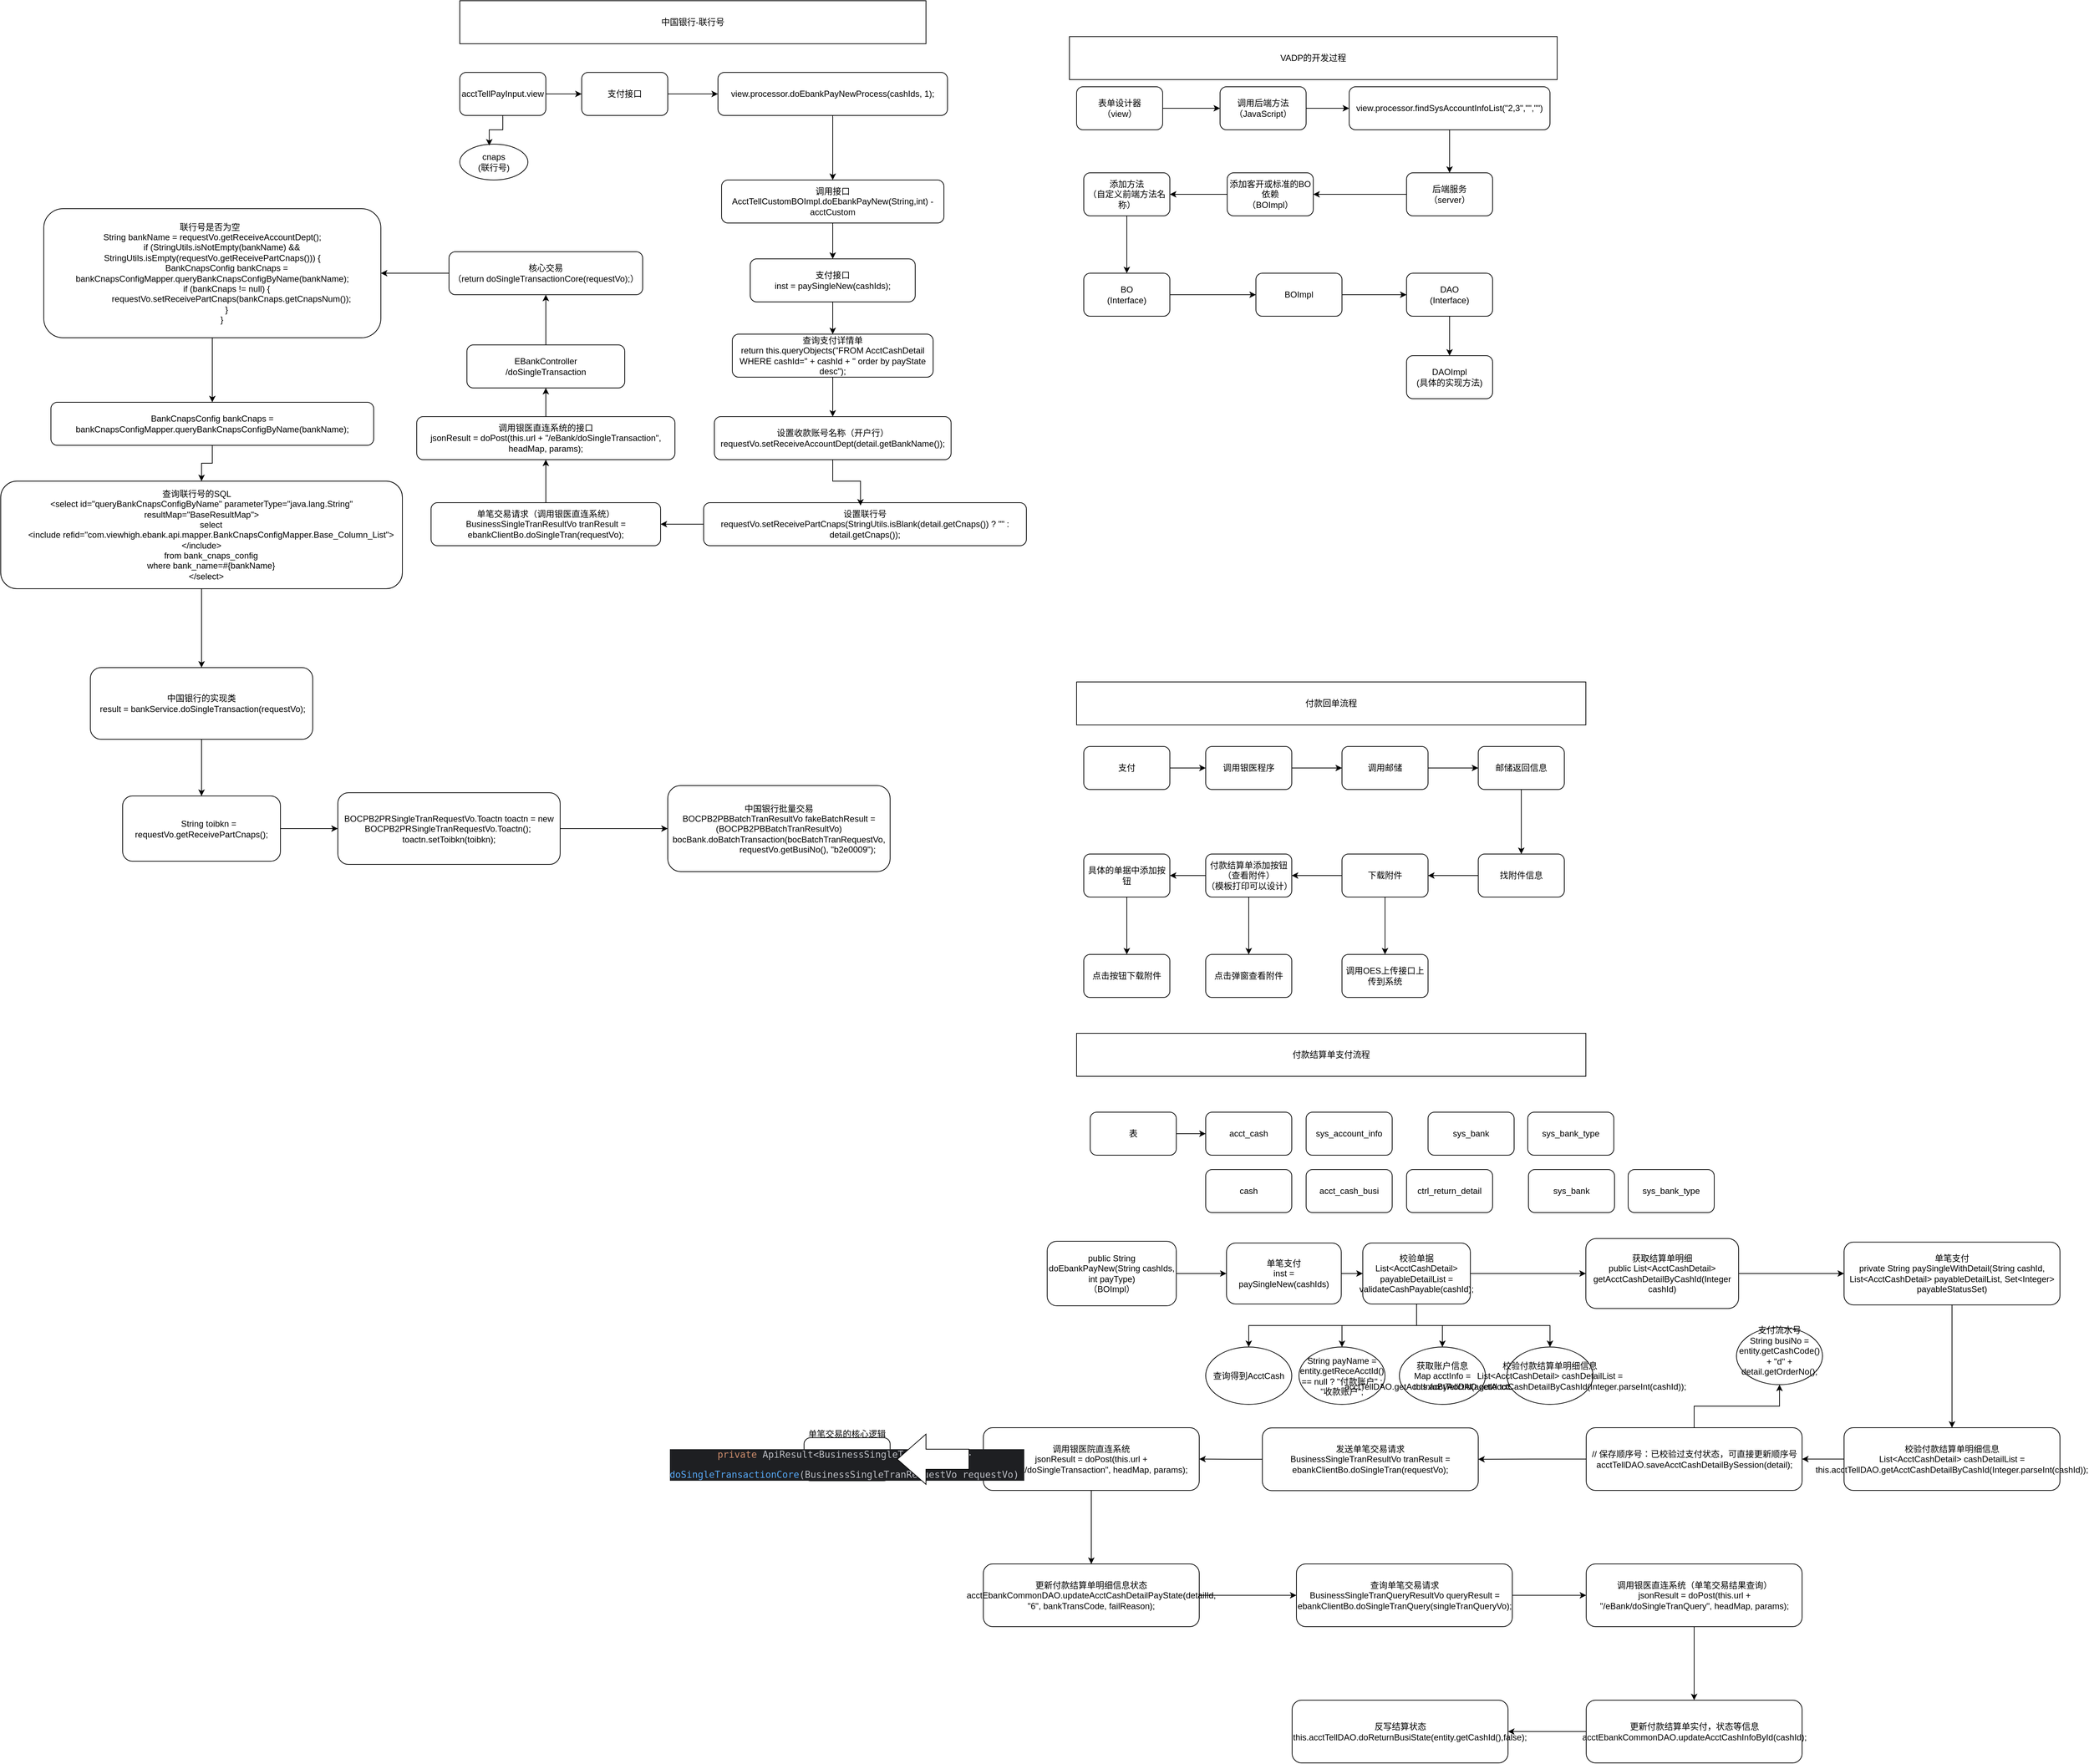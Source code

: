 <mxfile version="27.1.6">
  <diagram name="第 1 页" id="vPlIOLLUKM6bT6ggozFT">
    <mxGraphModel dx="3608" dy="1028" grid="1" gridSize="10" guides="1" tooltips="1" connect="1" arrows="1" fold="1" page="1" pageScale="1" pageWidth="827" pageHeight="1169" math="0" shadow="0">
      <root>
        <mxCell id="0" />
        <mxCell id="1" parent="0" />
        <mxCell id="W-skbeQEMJc8F4TyrRdm-3" style="edgeStyle=orthogonalEdgeStyle;rounded=0;orthogonalLoop=1;jettySize=auto;html=1;exitX=1;exitY=0.5;exitDx=0;exitDy=0;entryX=0;entryY=0.5;entryDx=0;entryDy=0;" parent="1" source="W-skbeQEMJc8F4TyrRdm-1" target="W-skbeQEMJc8F4TyrRdm-2" edge="1">
          <mxGeometry relative="1" as="geometry" />
        </mxCell>
        <mxCell id="W-skbeQEMJc8F4TyrRdm-1" value="&lt;div&gt;表单设计器&lt;/div&gt;&lt;div&gt;（&lt;span style=&quot;background-color: transparent; color: light-dark(rgb(0, 0, 0), rgb(255, 255, 255));&quot;&gt;view&lt;/span&gt;&lt;span style=&quot;background-color: transparent; color: light-dark(rgb(0, 0, 0), rgb(255, 255, 255));&quot;&gt;）&lt;/span&gt;&lt;/div&gt;" style="rounded=1;whiteSpace=wrap;html=1;" parent="1" vertex="1">
          <mxGeometry x="60" y="180" width="120" height="60" as="geometry" />
        </mxCell>
        <mxCell id="W-skbeQEMJc8F4TyrRdm-5" style="edgeStyle=orthogonalEdgeStyle;rounded=0;orthogonalLoop=1;jettySize=auto;html=1;exitX=1;exitY=0.5;exitDx=0;exitDy=0;entryX=0;entryY=0.5;entryDx=0;entryDy=0;" parent="1" source="W-skbeQEMJc8F4TyrRdm-2" target="W-skbeQEMJc8F4TyrRdm-4" edge="1">
          <mxGeometry relative="1" as="geometry" />
        </mxCell>
        <mxCell id="W-skbeQEMJc8F4TyrRdm-2" value="&lt;div&gt;调用后端方法&lt;/div&gt;&lt;div&gt;（&lt;span style=&quot;background-color: transparent; color: light-dark(rgb(0, 0, 0), rgb(255, 255, 255));&quot;&gt;JavaScript&lt;/span&gt;&lt;span style=&quot;background-color: transparent; color: light-dark(rgb(0, 0, 0), rgb(255, 255, 255));&quot;&gt;）&lt;/span&gt;&lt;/div&gt;" style="rounded=1;whiteSpace=wrap;html=1;" parent="1" vertex="1">
          <mxGeometry x="260" y="180" width="120" height="60" as="geometry" />
        </mxCell>
        <mxCell id="W-skbeQEMJc8F4TyrRdm-7" style="edgeStyle=orthogonalEdgeStyle;rounded=0;orthogonalLoop=1;jettySize=auto;html=1;exitX=0.5;exitY=1;exitDx=0;exitDy=0;entryX=0.5;entryY=0;entryDx=0;entryDy=0;" parent="1" source="W-skbeQEMJc8F4TyrRdm-4" target="W-skbeQEMJc8F4TyrRdm-6" edge="1">
          <mxGeometry relative="1" as="geometry" />
        </mxCell>
        <mxCell id="W-skbeQEMJc8F4TyrRdm-4" value="view.processor.findSysAccountInfoList(&quot;2,3&quot;,&quot;&quot;,&quot;&quot;)" style="rounded=1;whiteSpace=wrap;html=1;" parent="1" vertex="1">
          <mxGeometry x="440" y="180" width="280" height="60" as="geometry" />
        </mxCell>
        <mxCell id="W-skbeQEMJc8F4TyrRdm-11" style="edgeStyle=orthogonalEdgeStyle;rounded=0;orthogonalLoop=1;jettySize=auto;html=1;exitX=0;exitY=0.5;exitDx=0;exitDy=0;entryX=1;entryY=0.5;entryDx=0;entryDy=0;" parent="1" source="W-skbeQEMJc8F4TyrRdm-6" target="W-skbeQEMJc8F4TyrRdm-10" edge="1">
          <mxGeometry relative="1" as="geometry" />
        </mxCell>
        <mxCell id="W-skbeQEMJc8F4TyrRdm-6" value="后端服务&lt;br&gt;（server）" style="rounded=1;whiteSpace=wrap;html=1;" parent="1" vertex="1">
          <mxGeometry x="520" y="300" width="120" height="60" as="geometry" />
        </mxCell>
        <mxCell id="W-skbeQEMJc8F4TyrRdm-17" style="edgeStyle=orthogonalEdgeStyle;rounded=0;orthogonalLoop=1;jettySize=auto;html=1;exitX=0.5;exitY=1;exitDx=0;exitDy=0;entryX=0.5;entryY=0;entryDx=0;entryDy=0;" parent="1" source="W-skbeQEMJc8F4TyrRdm-8" target="W-skbeQEMJc8F4TyrRdm-13" edge="1">
          <mxGeometry relative="1" as="geometry" />
        </mxCell>
        <mxCell id="W-skbeQEMJc8F4TyrRdm-8" value="添加方法&lt;div&gt;（自定义前端方法名称）&lt;/div&gt;" style="rounded=1;whiteSpace=wrap;html=1;" parent="1" vertex="1">
          <mxGeometry x="70" y="300" width="120" height="60" as="geometry" />
        </mxCell>
        <mxCell id="W-skbeQEMJc8F4TyrRdm-12" style="edgeStyle=orthogonalEdgeStyle;rounded=0;orthogonalLoop=1;jettySize=auto;html=1;exitX=0;exitY=0.5;exitDx=0;exitDy=0;entryX=1;entryY=0.5;entryDx=0;entryDy=0;" parent="1" source="W-skbeQEMJc8F4TyrRdm-10" target="W-skbeQEMJc8F4TyrRdm-8" edge="1">
          <mxGeometry relative="1" as="geometry" />
        </mxCell>
        <mxCell id="W-skbeQEMJc8F4TyrRdm-10" value="添加客开或标准的BO依赖&lt;br&gt;（BOImpl）" style="rounded=1;whiteSpace=wrap;html=1;" parent="1" vertex="1">
          <mxGeometry x="270" y="300" width="120" height="60" as="geometry" />
        </mxCell>
        <mxCell id="W-skbeQEMJc8F4TyrRdm-18" style="edgeStyle=orthogonalEdgeStyle;rounded=0;orthogonalLoop=1;jettySize=auto;html=1;exitX=1;exitY=0.5;exitDx=0;exitDy=0;entryX=0;entryY=0.5;entryDx=0;entryDy=0;" parent="1" source="W-skbeQEMJc8F4TyrRdm-13" target="W-skbeQEMJc8F4TyrRdm-14" edge="1">
          <mxGeometry relative="1" as="geometry" />
        </mxCell>
        <mxCell id="W-skbeQEMJc8F4TyrRdm-13" value="BO&lt;div&gt;(Interface)&lt;/div&gt;" style="rounded=1;whiteSpace=wrap;html=1;" parent="1" vertex="1">
          <mxGeometry x="70" y="440" width="120" height="60" as="geometry" />
        </mxCell>
        <mxCell id="W-skbeQEMJc8F4TyrRdm-19" style="edgeStyle=orthogonalEdgeStyle;rounded=0;orthogonalLoop=1;jettySize=auto;html=1;exitX=1;exitY=0.5;exitDx=0;exitDy=0;entryX=0;entryY=0.5;entryDx=0;entryDy=0;" parent="1" source="W-skbeQEMJc8F4TyrRdm-14" target="W-skbeQEMJc8F4TyrRdm-15" edge="1">
          <mxGeometry relative="1" as="geometry" />
        </mxCell>
        <mxCell id="W-skbeQEMJc8F4TyrRdm-14" value="BOImpl" style="rounded=1;whiteSpace=wrap;html=1;" parent="1" vertex="1">
          <mxGeometry x="310" y="440" width="120" height="60" as="geometry" />
        </mxCell>
        <mxCell id="W-skbeQEMJc8F4TyrRdm-20" style="edgeStyle=orthogonalEdgeStyle;rounded=0;orthogonalLoop=1;jettySize=auto;html=1;exitX=0.5;exitY=1;exitDx=0;exitDy=0;entryX=0.5;entryY=0;entryDx=0;entryDy=0;" parent="1" source="W-skbeQEMJc8F4TyrRdm-15" target="W-skbeQEMJc8F4TyrRdm-16" edge="1">
          <mxGeometry relative="1" as="geometry" />
        </mxCell>
        <mxCell id="W-skbeQEMJc8F4TyrRdm-15" value="DAO&lt;br&gt;&lt;div&gt;(Interface)&lt;/div&gt;" style="rounded=1;whiteSpace=wrap;html=1;" parent="1" vertex="1">
          <mxGeometry x="520" y="440" width="120" height="60" as="geometry" />
        </mxCell>
        <mxCell id="W-skbeQEMJc8F4TyrRdm-16" value="DAOImpl&lt;div&gt;(具体的实现方法)&lt;/div&gt;" style="rounded=1;whiteSpace=wrap;html=1;" parent="1" vertex="1">
          <mxGeometry x="520" y="555" width="120" height="60" as="geometry" />
        </mxCell>
        <mxCell id="W-skbeQEMJc8F4TyrRdm-21" value="VADP的开发过程" style="rounded=0;whiteSpace=wrap;html=1;" parent="1" vertex="1">
          <mxGeometry x="50" y="110" width="680" height="60" as="geometry" />
        </mxCell>
        <mxCell id="W-skbeQEMJc8F4TyrRdm-22" value="付款回单流程" style="rounded=0;whiteSpace=wrap;html=1;" parent="1" vertex="1">
          <mxGeometry x="60" y="1010" width="710" height="60" as="geometry" />
        </mxCell>
        <mxCell id="W-skbeQEMJc8F4TyrRdm-34" style="edgeStyle=orthogonalEdgeStyle;rounded=0;orthogonalLoop=1;jettySize=auto;html=1;exitX=1;exitY=0.5;exitDx=0;exitDy=0;entryX=0;entryY=0.5;entryDx=0;entryDy=0;" parent="1" source="W-skbeQEMJc8F4TyrRdm-23" target="W-skbeQEMJc8F4TyrRdm-24" edge="1">
          <mxGeometry relative="1" as="geometry" />
        </mxCell>
        <mxCell id="W-skbeQEMJc8F4TyrRdm-23" value="支付" style="rounded=1;whiteSpace=wrap;html=1;" parent="1" vertex="1">
          <mxGeometry x="70" y="1100" width="120" height="60" as="geometry" />
        </mxCell>
        <mxCell id="W-skbeQEMJc8F4TyrRdm-35" style="edgeStyle=orthogonalEdgeStyle;rounded=0;orthogonalLoop=1;jettySize=auto;html=1;exitX=1;exitY=0.5;exitDx=0;exitDy=0;entryX=0;entryY=0.5;entryDx=0;entryDy=0;" parent="1" source="W-skbeQEMJc8F4TyrRdm-24" target="W-skbeQEMJc8F4TyrRdm-26" edge="1">
          <mxGeometry relative="1" as="geometry" />
        </mxCell>
        <mxCell id="W-skbeQEMJc8F4TyrRdm-24" value="调用银医程序" style="rounded=1;whiteSpace=wrap;html=1;" parent="1" vertex="1">
          <mxGeometry x="240" y="1100" width="120" height="60" as="geometry" />
        </mxCell>
        <mxCell id="W-skbeQEMJc8F4TyrRdm-33" style="edgeStyle=orthogonalEdgeStyle;rounded=0;orthogonalLoop=1;jettySize=auto;html=1;exitX=0.5;exitY=1;exitDx=0;exitDy=0;" parent="1" source="W-skbeQEMJc8F4TyrRdm-25" target="W-skbeQEMJc8F4TyrRdm-31" edge="1">
          <mxGeometry relative="1" as="geometry" />
        </mxCell>
        <mxCell id="W-skbeQEMJc8F4TyrRdm-25" value="邮储返回信息" style="rounded=1;whiteSpace=wrap;html=1;" parent="1" vertex="1">
          <mxGeometry x="620" y="1100" width="120" height="60" as="geometry" />
        </mxCell>
        <mxCell id="W-skbeQEMJc8F4TyrRdm-36" style="edgeStyle=orthogonalEdgeStyle;rounded=0;orthogonalLoop=1;jettySize=auto;html=1;exitX=1;exitY=0.5;exitDx=0;exitDy=0;" parent="1" source="W-skbeQEMJc8F4TyrRdm-26" target="W-skbeQEMJc8F4TyrRdm-25" edge="1">
          <mxGeometry relative="1" as="geometry" />
        </mxCell>
        <mxCell id="W-skbeQEMJc8F4TyrRdm-26" value="调用邮储" style="rounded=1;whiteSpace=wrap;html=1;" parent="1" vertex="1">
          <mxGeometry x="430" y="1100" width="120" height="60" as="geometry" />
        </mxCell>
        <mxCell id="W-skbeQEMJc8F4TyrRdm-42" style="edgeStyle=orthogonalEdgeStyle;rounded=0;orthogonalLoop=1;jettySize=auto;html=1;exitX=0.5;exitY=1;exitDx=0;exitDy=0;" parent="1" source="W-skbeQEMJc8F4TyrRdm-29" target="W-skbeQEMJc8F4TyrRdm-40" edge="1">
          <mxGeometry relative="1" as="geometry" />
        </mxCell>
        <mxCell id="W-skbeQEMJc8F4TyrRdm-29" value="具体的单据中添加按钮" style="rounded=1;whiteSpace=wrap;html=1;" parent="1" vertex="1">
          <mxGeometry x="70" y="1250" width="120" height="60" as="geometry" />
        </mxCell>
        <mxCell id="W-skbeQEMJc8F4TyrRdm-39" style="edgeStyle=orthogonalEdgeStyle;rounded=0;orthogonalLoop=1;jettySize=auto;html=1;exitX=0;exitY=0.5;exitDx=0;exitDy=0;" parent="1" source="W-skbeQEMJc8F4TyrRdm-30" target="W-skbeQEMJc8F4TyrRdm-29" edge="1">
          <mxGeometry relative="1" as="geometry" />
        </mxCell>
        <mxCell id="W-skbeQEMJc8F4TyrRdm-45" style="edgeStyle=orthogonalEdgeStyle;rounded=0;orthogonalLoop=1;jettySize=auto;html=1;exitX=0.5;exitY=1;exitDx=0;exitDy=0;" parent="1" source="W-skbeQEMJc8F4TyrRdm-30" target="W-skbeQEMJc8F4TyrRdm-44" edge="1">
          <mxGeometry relative="1" as="geometry" />
        </mxCell>
        <mxCell id="W-skbeQEMJc8F4TyrRdm-30" value="付款结算单添加按钮（查看附件）&lt;div&gt;（模板打印可以设计）&lt;/div&gt;" style="rounded=1;whiteSpace=wrap;html=1;" parent="1" vertex="1">
          <mxGeometry x="240" y="1250" width="120" height="60" as="geometry" />
        </mxCell>
        <mxCell id="W-skbeQEMJc8F4TyrRdm-37" style="edgeStyle=orthogonalEdgeStyle;rounded=0;orthogonalLoop=1;jettySize=auto;html=1;exitX=0;exitY=0.5;exitDx=0;exitDy=0;entryX=1;entryY=0.5;entryDx=0;entryDy=0;" parent="1" source="W-skbeQEMJc8F4TyrRdm-31" target="W-skbeQEMJc8F4TyrRdm-32" edge="1">
          <mxGeometry relative="1" as="geometry" />
        </mxCell>
        <mxCell id="W-skbeQEMJc8F4TyrRdm-31" value="找附件信息" style="rounded=1;whiteSpace=wrap;html=1;" parent="1" vertex="1">
          <mxGeometry x="620" y="1250" width="120" height="60" as="geometry" />
        </mxCell>
        <mxCell id="W-skbeQEMJc8F4TyrRdm-38" style="edgeStyle=orthogonalEdgeStyle;rounded=0;orthogonalLoop=1;jettySize=auto;html=1;exitX=0;exitY=0.5;exitDx=0;exitDy=0;" parent="1" source="W-skbeQEMJc8F4TyrRdm-32" target="W-skbeQEMJc8F4TyrRdm-30" edge="1">
          <mxGeometry relative="1" as="geometry" />
        </mxCell>
        <mxCell id="W-skbeQEMJc8F4TyrRdm-47" style="edgeStyle=orthogonalEdgeStyle;rounded=0;orthogonalLoop=1;jettySize=auto;html=1;exitX=0.5;exitY=1;exitDx=0;exitDy=0;" parent="1" source="W-skbeQEMJc8F4TyrRdm-32" target="W-skbeQEMJc8F4TyrRdm-46" edge="1">
          <mxGeometry relative="1" as="geometry" />
        </mxCell>
        <mxCell id="W-skbeQEMJc8F4TyrRdm-32" value="下载附件" style="rounded=1;whiteSpace=wrap;html=1;" parent="1" vertex="1">
          <mxGeometry x="430" y="1250" width="120" height="60" as="geometry" />
        </mxCell>
        <mxCell id="W-skbeQEMJc8F4TyrRdm-40" value="点击按钮下载附件" style="rounded=1;whiteSpace=wrap;html=1;" parent="1" vertex="1">
          <mxGeometry x="70" y="1390" width="120" height="60" as="geometry" />
        </mxCell>
        <mxCell id="W-skbeQEMJc8F4TyrRdm-44" value="点击弹窗查看附件" style="rounded=1;whiteSpace=wrap;html=1;" parent="1" vertex="1">
          <mxGeometry x="240" y="1390" width="120" height="60" as="geometry" />
        </mxCell>
        <mxCell id="W-skbeQEMJc8F4TyrRdm-46" value="调用OES上传接口上传到系统" style="rounded=1;whiteSpace=wrap;html=1;" parent="1" vertex="1">
          <mxGeometry x="430" y="1390" width="120" height="60" as="geometry" />
        </mxCell>
        <mxCell id="bUvj8TGviZVEhVeKmZVO-1" value="付款结算单支付流程" style="rounded=0;whiteSpace=wrap;html=1;" parent="1" vertex="1">
          <mxGeometry x="60" y="1500" width="710" height="60" as="geometry" />
        </mxCell>
        <mxCell id="bUvj8TGviZVEhVeKmZVO-6" style="edgeStyle=orthogonalEdgeStyle;rounded=0;orthogonalLoop=1;jettySize=auto;html=1;exitX=1;exitY=0.5;exitDx=0;exitDy=0;" parent="1" source="bUvj8TGviZVEhVeKmZVO-2" target="bUvj8TGviZVEhVeKmZVO-3" edge="1">
          <mxGeometry relative="1" as="geometry" />
        </mxCell>
        <mxCell id="bUvj8TGviZVEhVeKmZVO-2" value="public String doEbankPayNew(String cashIds, int payType)&lt;div&gt;（BOImpl）&lt;/div&gt;" style="rounded=1;whiteSpace=wrap;html=1;" parent="1" vertex="1">
          <mxGeometry x="19" y="1790" width="180" height="90" as="geometry" />
        </mxCell>
        <mxCell id="bUvj8TGviZVEhVeKmZVO-7" value="" style="edgeStyle=orthogonalEdgeStyle;rounded=0;orthogonalLoop=1;jettySize=auto;html=1;" parent="1" source="bUvj8TGviZVEhVeKmZVO-3" target="bUvj8TGviZVEhVeKmZVO-4" edge="1">
          <mxGeometry relative="1" as="geometry" />
        </mxCell>
        <mxCell id="bUvj8TGviZVEhVeKmZVO-3" value="&lt;div&gt;单笔支付&lt;/div&gt;inst = paySingleNew(cashIds)" style="rounded=1;whiteSpace=wrap;html=1;" parent="1" vertex="1">
          <mxGeometry x="269" y="1792.5" width="160" height="85" as="geometry" />
        </mxCell>
        <mxCell id="bUvj8TGviZVEhVeKmZVO-12" style="edgeStyle=orthogonalEdgeStyle;rounded=0;orthogonalLoop=1;jettySize=auto;html=1;exitX=0.5;exitY=1;exitDx=0;exitDy=0;entryX=0.5;entryY=0;entryDx=0;entryDy=0;" parent="1" source="bUvj8TGviZVEhVeKmZVO-4" target="bUvj8TGviZVEhVeKmZVO-11" edge="1">
          <mxGeometry relative="1" as="geometry" />
        </mxCell>
        <mxCell id="bUvj8TGviZVEhVeKmZVO-17" style="edgeStyle=orthogonalEdgeStyle;rounded=0;orthogonalLoop=1;jettySize=auto;html=1;exitX=0.5;exitY=1;exitDx=0;exitDy=0;entryX=0.5;entryY=0;entryDx=0;entryDy=0;" parent="1" source="bUvj8TGviZVEhVeKmZVO-4" target="bUvj8TGviZVEhVeKmZVO-16" edge="1">
          <mxGeometry relative="1" as="geometry" />
        </mxCell>
        <mxCell id="bUvj8TGviZVEhVeKmZVO-26" style="edgeStyle=orthogonalEdgeStyle;rounded=0;orthogonalLoop=1;jettySize=auto;html=1;exitX=0.5;exitY=1;exitDx=0;exitDy=0;entryX=0.5;entryY=0;entryDx=0;entryDy=0;" parent="1" source="bUvj8TGviZVEhVeKmZVO-4" target="bUvj8TGviZVEhVeKmZVO-25" edge="1">
          <mxGeometry relative="1" as="geometry" />
        </mxCell>
        <mxCell id="bUvj8TGviZVEhVeKmZVO-28" style="edgeStyle=orthogonalEdgeStyle;rounded=0;orthogonalLoop=1;jettySize=auto;html=1;exitX=0.5;exitY=1;exitDx=0;exitDy=0;" parent="1" source="bUvj8TGviZVEhVeKmZVO-4" target="bUvj8TGviZVEhVeKmZVO-27" edge="1">
          <mxGeometry relative="1" as="geometry" />
        </mxCell>
        <mxCell id="bUvj8TGviZVEhVeKmZVO-30" style="edgeStyle=orthogonalEdgeStyle;rounded=0;orthogonalLoop=1;jettySize=auto;html=1;exitX=1;exitY=0.5;exitDx=0;exitDy=0;" parent="1" source="bUvj8TGviZVEhVeKmZVO-4" target="bUvj8TGviZVEhVeKmZVO-29" edge="1">
          <mxGeometry relative="1" as="geometry" />
        </mxCell>
        <mxCell id="bUvj8TGviZVEhVeKmZVO-4" value="&lt;div&gt;校验单据&lt;/div&gt;List&amp;lt;AcctCashDetail&amp;gt; payableDetailList = validateCashPayable(cashId);" style="rounded=1;whiteSpace=wrap;html=1;" parent="1" vertex="1">
          <mxGeometry x="459" y="1792.5" width="150" height="85" as="geometry" />
        </mxCell>
        <mxCell id="bUvj8TGviZVEhVeKmZVO-24" style="edgeStyle=orthogonalEdgeStyle;rounded=0;orthogonalLoop=1;jettySize=auto;html=1;exitX=0.5;exitY=1;exitDx=0;exitDy=0;entryX=0.5;entryY=0;entryDx=0;entryDy=0;" parent="1" source="bUvj8TGviZVEhVeKmZVO-5" target="bUvj8TGviZVEhVeKmZVO-22" edge="1">
          <mxGeometry relative="1" as="geometry" />
        </mxCell>
        <mxCell id="bUvj8TGviZVEhVeKmZVO-5" value="单笔支付&lt;div&gt;private String paySingleWithDetail(String cashId, List&amp;lt;AcctCashDetail&amp;gt; payableDetailList, Set&amp;lt;Integer&amp;gt; payableStatusSet)&lt;/div&gt;" style="rounded=1;whiteSpace=wrap;html=1;" parent="1" vertex="1">
          <mxGeometry x="1130" y="1791.25" width="301" height="87.5" as="geometry" />
        </mxCell>
        <mxCell id="bUvj8TGviZVEhVeKmZVO-11" value="查询得到AcctCash" style="ellipse;whiteSpace=wrap;html=1;" parent="1" vertex="1">
          <mxGeometry x="240" y="1937.5" width="120" height="80" as="geometry" />
        </mxCell>
        <mxCell id="bUvj8TGviZVEhVeKmZVO-15" style="edgeStyle=orthogonalEdgeStyle;rounded=0;orthogonalLoop=1;jettySize=auto;html=1;exitX=1;exitY=0.5;exitDx=0;exitDy=0;entryX=0;entryY=0.5;entryDx=0;entryDy=0;" parent="1" source="bUvj8TGviZVEhVeKmZVO-13" target="bUvj8TGviZVEhVeKmZVO-14" edge="1">
          <mxGeometry relative="1" as="geometry" />
        </mxCell>
        <mxCell id="bUvj8TGviZVEhVeKmZVO-13" value="表" style="rounded=1;whiteSpace=wrap;html=1;" parent="1" vertex="1">
          <mxGeometry x="79" y="1610" width="120" height="60" as="geometry" />
        </mxCell>
        <mxCell id="bUvj8TGviZVEhVeKmZVO-14" value="acct_cash" style="rounded=1;whiteSpace=wrap;html=1;" parent="1" vertex="1">
          <mxGeometry x="240" y="1610" width="120" height="60" as="geometry" />
        </mxCell>
        <mxCell id="bUvj8TGviZVEhVeKmZVO-16" value="String payName = entity.getReceAcctId() == null ? &quot;付款账户&quot; : &quot;收款账户&quot;;" style="ellipse;whiteSpace=wrap;html=1;" parent="1" vertex="1">
          <mxGeometry x="370" y="1937.5" width="120" height="80" as="geometry" />
        </mxCell>
        <mxCell id="bUvj8TGviZVEhVeKmZVO-18" value="sys_account_info" style="rounded=1;whiteSpace=wrap;html=1;" parent="1" vertex="1">
          <mxGeometry x="380" y="1610" width="120" height="60" as="geometry" />
        </mxCell>
        <mxCell id="bUvj8TGviZVEhVeKmZVO-19" value="sys_bank" style="rounded=1;whiteSpace=wrap;html=1;" parent="1" vertex="1">
          <mxGeometry x="550" y="1610" width="120" height="60" as="geometry" />
        </mxCell>
        <mxCell id="bUvj8TGviZVEhVeKmZVO-20" value="sys_bank_type" style="rounded=1;whiteSpace=wrap;html=1;" parent="1" vertex="1">
          <mxGeometry x="689" y="1610" width="120" height="60" as="geometry" />
        </mxCell>
        <mxCell id="bUvj8TGviZVEhVeKmZVO-21" value="cash" style="rounded=1;whiteSpace=wrap;html=1;" parent="1" vertex="1">
          <mxGeometry x="240" y="1690" width="120" height="60" as="geometry" />
        </mxCell>
        <mxCell id="bUvj8TGviZVEhVeKmZVO-55" style="edgeStyle=orthogonalEdgeStyle;rounded=0;orthogonalLoop=1;jettySize=auto;html=1;exitX=0;exitY=0.5;exitDx=0;exitDy=0;entryX=1;entryY=0.5;entryDx=0;entryDy=0;" parent="1" source="bUvj8TGviZVEhVeKmZVO-22" target="bUvj8TGviZVEhVeKmZVO-32" edge="1">
          <mxGeometry relative="1" as="geometry" />
        </mxCell>
        <mxCell id="bUvj8TGviZVEhVeKmZVO-22" value="校验付款结算单明细信息&lt;div&gt;List&amp;lt;AcctCashDetail&amp;gt; cashDetailList = this.acctTellDAO.getAcctCashDetailByCashId(Integer.parseInt(cashId));&lt;/div&gt;" style="rounded=1;whiteSpace=wrap;html=1;" parent="1" vertex="1">
          <mxGeometry x="1130" y="2050" width="301" height="87.5" as="geometry" />
        </mxCell>
        <mxCell id="bUvj8TGviZVEhVeKmZVO-25" value="&lt;div&gt;获取账户信息&lt;/div&gt;Map acctInfo = acctTellDAO.getAcctInfoByAcctId(acctId.toString());" style="ellipse;whiteSpace=wrap;html=1;" parent="1" vertex="1">
          <mxGeometry x="510" y="1937.5" width="120" height="80" as="geometry" />
        </mxCell>
        <mxCell id="bUvj8TGviZVEhVeKmZVO-27" value="校验付款结算单明细信息&lt;div&gt;List&amp;lt;AcctCashDetail&amp;gt; cashDetailList = this.acctTellDAO.getAcctCashDetailByCashId(Integer.parseInt(cashId));&lt;/div&gt;" style="ellipse;whiteSpace=wrap;html=1;" parent="1" vertex="1">
          <mxGeometry x="660" y="1937.5" width="120" height="80" as="geometry" />
        </mxCell>
        <mxCell id="bUvj8TGviZVEhVeKmZVO-31" style="edgeStyle=orthogonalEdgeStyle;rounded=0;orthogonalLoop=1;jettySize=auto;html=1;exitX=1;exitY=0.5;exitDx=0;exitDy=0;entryX=0;entryY=0.5;entryDx=0;entryDy=0;" parent="1" source="bUvj8TGviZVEhVeKmZVO-29" target="bUvj8TGviZVEhVeKmZVO-5" edge="1">
          <mxGeometry relative="1" as="geometry" />
        </mxCell>
        <mxCell id="bUvj8TGviZVEhVeKmZVO-29" value="获取结算单明细&lt;div&gt;public List&amp;lt;AcctCashDetail&amp;gt; getAcctCashDetailByCashId(Integer cashId)&lt;/div&gt;" style="rounded=1;whiteSpace=wrap;html=1;" parent="1" vertex="1">
          <mxGeometry x="770" y="1786.25" width="213" height="97.5" as="geometry" />
        </mxCell>
        <mxCell id="bUvj8TGviZVEhVeKmZVO-36" style="edgeStyle=orthogonalEdgeStyle;rounded=0;orthogonalLoop=1;jettySize=auto;html=1;exitX=0;exitY=0.5;exitDx=0;exitDy=0;entryX=1;entryY=0.5;entryDx=0;entryDy=0;" parent="1" source="bUvj8TGviZVEhVeKmZVO-32" target="bUvj8TGviZVEhVeKmZVO-33" edge="1">
          <mxGeometry relative="1" as="geometry" />
        </mxCell>
        <mxCell id="bUvj8TGviZVEhVeKmZVO-62" style="edgeStyle=orthogonalEdgeStyle;rounded=0;orthogonalLoop=1;jettySize=auto;html=1;exitX=0.5;exitY=0;exitDx=0;exitDy=0;entryX=0.5;entryY=1;entryDx=0;entryDy=0;" parent="1" source="bUvj8TGviZVEhVeKmZVO-32" target="bUvj8TGviZVEhVeKmZVO-60" edge="1">
          <mxGeometry relative="1" as="geometry" />
        </mxCell>
        <mxCell id="bUvj8TGviZVEhVeKmZVO-32" value="// 保存顺序号：已校验过支付状态，可直接更新顺序号&lt;div&gt;acctTellDAO.saveAcctCashDetailBySession(detail);&lt;/div&gt;" style="rounded=1;whiteSpace=wrap;html=1;" parent="1" vertex="1">
          <mxGeometry x="770.5" y="2050" width="301" height="87.5" as="geometry" />
        </mxCell>
        <mxCell id="bUvj8TGviZVEhVeKmZVO-38" style="edgeStyle=orthogonalEdgeStyle;rounded=0;orthogonalLoop=1;jettySize=auto;html=1;exitX=0;exitY=0.5;exitDx=0;exitDy=0;" parent="1" source="bUvj8TGviZVEhVeKmZVO-33" target="bUvj8TGviZVEhVeKmZVO-37" edge="1">
          <mxGeometry relative="1" as="geometry" />
        </mxCell>
        <mxCell id="bUvj8TGviZVEhVeKmZVO-33" value="发送单笔交易请求&lt;div&gt;BusinessSingleTranResultVo tranResult = ebankClientBo.doSingleTran(requestVo);&lt;/div&gt;" style="rounded=1;whiteSpace=wrap;html=1;" parent="1" vertex="1">
          <mxGeometry x="319" y="2050.25" width="301" height="87.5" as="geometry" />
        </mxCell>
        <mxCell id="bUvj8TGviZVEhVeKmZVO-40" style="edgeStyle=orthogonalEdgeStyle;rounded=0;orthogonalLoop=1;jettySize=auto;html=1;exitX=0.5;exitY=1;exitDx=0;exitDy=0;entryX=0.5;entryY=0;entryDx=0;entryDy=0;" parent="1" source="bUvj8TGviZVEhVeKmZVO-37" target="bUvj8TGviZVEhVeKmZVO-39" edge="1">
          <mxGeometry relative="1" as="geometry" />
        </mxCell>
        <mxCell id="bUvj8TGviZVEhVeKmZVO-37" value="调用银医院直连系统&lt;br&gt;&lt;div&gt;jsonResult = doPost(this.url + &quot;/eBank/doSingleTransaction&quot;, headMap, params);&lt;/div&gt;" style="rounded=1;whiteSpace=wrap;html=1;" parent="1" vertex="1">
          <mxGeometry x="-70" y="2050" width="301" height="87.5" as="geometry" />
        </mxCell>
        <mxCell id="bUvj8TGviZVEhVeKmZVO-43" style="edgeStyle=orthogonalEdgeStyle;rounded=0;orthogonalLoop=1;jettySize=auto;html=1;exitX=1;exitY=0.5;exitDx=0;exitDy=0;" parent="1" source="bUvj8TGviZVEhVeKmZVO-39" target="bUvj8TGviZVEhVeKmZVO-41" edge="1">
          <mxGeometry relative="1" as="geometry" />
        </mxCell>
        <mxCell id="bUvj8TGviZVEhVeKmZVO-39" value="更新付款结算单明细信息状态&lt;div&gt;acctEbankCommonDAO.updateAcctCashDetailPayState(detailId, &quot;6&quot;, bankTransCode, failReason);&lt;/div&gt;" style="rounded=1;whiteSpace=wrap;html=1;" parent="1" vertex="1">
          <mxGeometry x="-70" y="2240" width="301" height="87.5" as="geometry" />
        </mxCell>
        <mxCell id="bUvj8TGviZVEhVeKmZVO-44" style="edgeStyle=orthogonalEdgeStyle;rounded=0;orthogonalLoop=1;jettySize=auto;html=1;exitX=1;exitY=0.5;exitDx=0;exitDy=0;entryX=0;entryY=0.5;entryDx=0;entryDy=0;" parent="1" source="bUvj8TGviZVEhVeKmZVO-41" target="bUvj8TGviZVEhVeKmZVO-42" edge="1">
          <mxGeometry relative="1" as="geometry" />
        </mxCell>
        <mxCell id="bUvj8TGviZVEhVeKmZVO-41" value="查询单笔交易请求&lt;div&gt;BusinessSingleTranQueryResultVo queryResult = ebankClientBo.doSingleTranQuery(singleTranQueryVo);&lt;/div&gt;" style="rounded=1;whiteSpace=wrap;html=1;" parent="1" vertex="1">
          <mxGeometry x="366.5" y="2240" width="301" height="87.5" as="geometry" />
        </mxCell>
        <mxCell id="bUvj8TGviZVEhVeKmZVO-48" style="edgeStyle=orthogonalEdgeStyle;rounded=0;orthogonalLoop=1;jettySize=auto;html=1;exitX=0.5;exitY=1;exitDx=0;exitDy=0;" parent="1" source="bUvj8TGviZVEhVeKmZVO-42" target="bUvj8TGviZVEhVeKmZVO-45" edge="1">
          <mxGeometry relative="1" as="geometry" />
        </mxCell>
        <mxCell id="bUvj8TGviZVEhVeKmZVO-42" value="调用银医直连系统（单笔交易结果查询）&lt;div&gt;jsonResult = doPost(this.url + &quot;/eBank/doSingleTranQuery&quot;, headMap, params);&lt;/div&gt;" style="rounded=1;whiteSpace=wrap;html=1;" parent="1" vertex="1">
          <mxGeometry x="770.5" y="2240" width="301" height="87.5" as="geometry" />
        </mxCell>
        <mxCell id="bUvj8TGviZVEhVeKmZVO-49" style="edgeStyle=orthogonalEdgeStyle;rounded=0;orthogonalLoop=1;jettySize=auto;html=1;" parent="1" source="bUvj8TGviZVEhVeKmZVO-45" target="bUvj8TGviZVEhVeKmZVO-46" edge="1">
          <mxGeometry relative="1" as="geometry" />
        </mxCell>
        <mxCell id="bUvj8TGviZVEhVeKmZVO-45" value="更新付款结算单实付，状态等信息&lt;div&gt;acctEbankCommonDAO.updateAcctCashInfoById(cashId);&lt;/div&gt;" style="rounded=1;whiteSpace=wrap;html=1;" parent="1" vertex="1">
          <mxGeometry x="770.5" y="2430" width="301" height="87.5" as="geometry" />
        </mxCell>
        <mxCell id="bUvj8TGviZVEhVeKmZVO-46" value="&lt;div&gt;反写结算状态&lt;/div&gt;&lt;div&gt;&lt;span style=&quot;white-space: normal;&quot;&gt;&lt;span style=&quot;white-space:pre&quot;&gt;&#x9;&lt;/span&gt;this.acctTellDAO.doReturnBusiState(entity.getCashId(),false);&lt;/span&gt;&lt;/div&gt;" style="rounded=1;whiteSpace=wrap;html=1;" parent="1" vertex="1">
          <mxGeometry x="360.5" y="2430" width="301" height="87.5" as="geometry" />
        </mxCell>
        <mxCell id="bUvj8TGviZVEhVeKmZVO-50" value="acct_cash_busi" style="rounded=1;whiteSpace=wrap;html=1;" parent="1" vertex="1">
          <mxGeometry x="380" y="1690" width="120" height="60" as="geometry" />
        </mxCell>
        <mxCell id="bUvj8TGviZVEhVeKmZVO-51" value="ctrl_return_detail" style="rounded=1;whiteSpace=wrap;html=1;" parent="1" vertex="1">
          <mxGeometry x="520" y="1690" width="120" height="60" as="geometry" />
        </mxCell>
        <mxCell id="bUvj8TGviZVEhVeKmZVO-52" value="sys_bank" style="rounded=1;whiteSpace=wrap;html=1;" parent="1" vertex="1">
          <mxGeometry x="690" y="1690" width="120" height="60" as="geometry" />
        </mxCell>
        <mxCell id="bUvj8TGviZVEhVeKmZVO-53" value="sys_bank_type" style="rounded=1;whiteSpace=wrap;html=1;" parent="1" vertex="1">
          <mxGeometry x="829" y="1690" width="120" height="60" as="geometry" />
        </mxCell>
        <mxCell id="bUvj8TGviZVEhVeKmZVO-57" value="单笔交易的核心逻辑&lt;div&gt;&lt;div style=&quot;background-color: rgb(30, 31, 34); color: rgb(188, 190, 196);&quot;&gt;&lt;pre style=&quot;font-family:&#39;JetBrains Mono&#39;,monospace;font-size:9.8pt;&quot;&gt;&lt;span style=&quot;color: rgb(207, 142, 109);&quot;&gt;private &lt;/span&gt;ApiResult&amp;lt;BusinessSingleTranResultVo&amp;gt; &lt;/pre&gt;&lt;pre style=&quot;font-family:&#39;JetBrains Mono&#39;,monospace;font-size:9.8pt;&quot;&gt;&lt;span style=&quot;color: rgb(86, 168, 245);&quot;&gt;doSingleTransactionCore&lt;/span&gt;(BusinessSingleTranRequestVo requestVo) &lt;/pre&gt;&lt;/div&gt;&lt;/div&gt;" style="rounded=1;whiteSpace=wrap;html=1;" parent="1" vertex="1">
          <mxGeometry x="-320" y="2064" width="120" height="60" as="geometry" />
        </mxCell>
        <mxCell id="bUvj8TGviZVEhVeKmZVO-59" value="" style="html=1;shadow=0;dashed=0;align=center;verticalAlign=middle;shape=mxgraph.arrows2.arrow;dy=0.6;dx=40;flipH=1;notch=0;" parent="1" vertex="1">
          <mxGeometry x="-190" y="2059" width="100" height="70" as="geometry" />
        </mxCell>
        <mxCell id="bUvj8TGviZVEhVeKmZVO-60" value="支付流水号&lt;div&gt;&lt;span style=&quot;background-color: transparent; color: light-dark(rgb(0, 0, 0), rgb(255, 255, 255));&quot;&gt;String busiNo = entity.getCashCode() + &quot;d&quot; + detail.getOrderNo();&lt;/span&gt;&lt;div&gt;&lt;br&gt;&lt;/div&gt;&lt;/div&gt;" style="ellipse;whiteSpace=wrap;html=1;" parent="1" vertex="1">
          <mxGeometry x="980" y="1910" width="120" height="80" as="geometry" />
        </mxCell>
        <mxCell id="L-BnVZ4Kaj6DSZuBnDYQ-1" value="&lt;div style=&quot;text-align: left;&quot;&gt;中国银行-联行号&lt;/div&gt;" style="rounded=0;whiteSpace=wrap;html=1;" vertex="1" parent="1">
          <mxGeometry x="-800" y="60" width="650" height="60" as="geometry" />
        </mxCell>
        <mxCell id="L-BnVZ4Kaj6DSZuBnDYQ-9" style="edgeStyle=orthogonalEdgeStyle;rounded=0;orthogonalLoop=1;jettySize=auto;html=1;exitX=1;exitY=0.5;exitDx=0;exitDy=0;entryX=0;entryY=0.5;entryDx=0;entryDy=0;" edge="1" parent="1" source="L-BnVZ4Kaj6DSZuBnDYQ-3" target="L-BnVZ4Kaj6DSZuBnDYQ-8">
          <mxGeometry relative="1" as="geometry" />
        </mxCell>
        <mxCell id="L-BnVZ4Kaj6DSZuBnDYQ-3" value="acctTellPayInput.view" style="rounded=1;whiteSpace=wrap;html=1;" vertex="1" parent="1">
          <mxGeometry x="-800" y="160" width="120" height="60" as="geometry" />
        </mxCell>
        <mxCell id="L-BnVZ4Kaj6DSZuBnDYQ-6" value="cnaps&lt;div&gt;(联行号)&lt;/div&gt;" style="ellipse;whiteSpace=wrap;html=1;" vertex="1" parent="1">
          <mxGeometry x="-800" y="260" width="95" height="50" as="geometry" />
        </mxCell>
        <mxCell id="L-BnVZ4Kaj6DSZuBnDYQ-7" style="edgeStyle=orthogonalEdgeStyle;rounded=0;orthogonalLoop=1;jettySize=auto;html=1;exitX=0.5;exitY=1;exitDx=0;exitDy=0;entryX=0.433;entryY=0.04;entryDx=0;entryDy=0;entryPerimeter=0;" edge="1" parent="1" source="L-BnVZ4Kaj6DSZuBnDYQ-3" target="L-BnVZ4Kaj6DSZuBnDYQ-6">
          <mxGeometry relative="1" as="geometry" />
        </mxCell>
        <mxCell id="L-BnVZ4Kaj6DSZuBnDYQ-11" style="edgeStyle=orthogonalEdgeStyle;rounded=0;orthogonalLoop=1;jettySize=auto;html=1;exitX=1;exitY=0.5;exitDx=0;exitDy=0;" edge="1" parent="1" source="L-BnVZ4Kaj6DSZuBnDYQ-8" target="L-BnVZ4Kaj6DSZuBnDYQ-10">
          <mxGeometry relative="1" as="geometry" />
        </mxCell>
        <mxCell id="L-BnVZ4Kaj6DSZuBnDYQ-8" value="支付接口" style="rounded=1;whiteSpace=wrap;html=1;" vertex="1" parent="1">
          <mxGeometry x="-630" y="160" width="120" height="60" as="geometry" />
        </mxCell>
        <mxCell id="L-BnVZ4Kaj6DSZuBnDYQ-13" style="edgeStyle=orthogonalEdgeStyle;rounded=0;orthogonalLoop=1;jettySize=auto;html=1;exitX=0.5;exitY=1;exitDx=0;exitDy=0;entryX=0.5;entryY=0;entryDx=0;entryDy=0;" edge="1" parent="1" source="L-BnVZ4Kaj6DSZuBnDYQ-10" target="L-BnVZ4Kaj6DSZuBnDYQ-12">
          <mxGeometry relative="1" as="geometry" />
        </mxCell>
        <mxCell id="L-BnVZ4Kaj6DSZuBnDYQ-10" value="view.processor.doEbankPayNewProcess(cashIds, 1);" style="rounded=1;whiteSpace=wrap;html=1;" vertex="1" parent="1">
          <mxGeometry x="-440" y="160" width="320" height="60" as="geometry" />
        </mxCell>
        <mxCell id="L-BnVZ4Kaj6DSZuBnDYQ-16" style="edgeStyle=orthogonalEdgeStyle;rounded=0;orthogonalLoop=1;jettySize=auto;html=1;exitX=0.5;exitY=1;exitDx=0;exitDy=0;" edge="1" parent="1" source="L-BnVZ4Kaj6DSZuBnDYQ-12" target="L-BnVZ4Kaj6DSZuBnDYQ-15">
          <mxGeometry relative="1" as="geometry" />
        </mxCell>
        <mxCell id="L-BnVZ4Kaj6DSZuBnDYQ-12" value="调用接口&lt;br&gt;AcctTellCustomBOImpl.doEbankPayNew(String,int) - acctCustom" style="rounded=1;whiteSpace=wrap;html=1;" vertex="1" parent="1">
          <mxGeometry x="-435" y="310" width="310" height="60" as="geometry" />
        </mxCell>
        <mxCell id="L-BnVZ4Kaj6DSZuBnDYQ-18" style="edgeStyle=orthogonalEdgeStyle;rounded=0;orthogonalLoop=1;jettySize=auto;html=1;exitX=0.5;exitY=1;exitDx=0;exitDy=0;entryX=0.5;entryY=0;entryDx=0;entryDy=0;" edge="1" parent="1" source="L-BnVZ4Kaj6DSZuBnDYQ-15" target="L-BnVZ4Kaj6DSZuBnDYQ-17">
          <mxGeometry relative="1" as="geometry" />
        </mxCell>
        <mxCell id="L-BnVZ4Kaj6DSZuBnDYQ-15" value="支付接口&lt;br&gt;inst = paySingleNew(cashIds);" style="rounded=1;whiteSpace=wrap;html=1;" vertex="1" parent="1">
          <mxGeometry x="-395" y="420" width="230" height="60" as="geometry" />
        </mxCell>
        <mxCell id="L-BnVZ4Kaj6DSZuBnDYQ-22" style="edgeStyle=orthogonalEdgeStyle;rounded=0;orthogonalLoop=1;jettySize=auto;html=1;exitX=0.5;exitY=1;exitDx=0;exitDy=0;entryX=0.5;entryY=0;entryDx=0;entryDy=0;" edge="1" parent="1" source="L-BnVZ4Kaj6DSZuBnDYQ-17" target="L-BnVZ4Kaj6DSZuBnDYQ-20">
          <mxGeometry relative="1" as="geometry" />
        </mxCell>
        <mxCell id="L-BnVZ4Kaj6DSZuBnDYQ-17" value="查询支付详情单&lt;br&gt;return this.queryObjects(&quot;FROM AcctCashDetail WHERE cashId=&quot; + cashId + &quot; order by payState desc&quot;);" style="rounded=1;whiteSpace=wrap;html=1;" vertex="1" parent="1">
          <mxGeometry x="-420" y="525" width="280" height="60" as="geometry" />
        </mxCell>
        <mxCell id="L-BnVZ4Kaj6DSZuBnDYQ-20" value="设置收款账号名称（开户行）&lt;br&gt;requestVo.setReceiveAccountDept(detail.getBankName());" style="rounded=1;whiteSpace=wrap;html=1;" vertex="1" parent="1">
          <mxGeometry x="-445" y="640" width="330" height="60" as="geometry" />
        </mxCell>
        <mxCell id="L-BnVZ4Kaj6DSZuBnDYQ-27" style="edgeStyle=orthogonalEdgeStyle;rounded=0;orthogonalLoop=1;jettySize=auto;html=1;exitX=0;exitY=0.5;exitDx=0;exitDy=0;entryX=1;entryY=0.5;entryDx=0;entryDy=0;" edge="1" parent="1" source="L-BnVZ4Kaj6DSZuBnDYQ-23" target="L-BnVZ4Kaj6DSZuBnDYQ-25">
          <mxGeometry relative="1" as="geometry" />
        </mxCell>
        <mxCell id="L-BnVZ4Kaj6DSZuBnDYQ-23" value="设置联行号&lt;div&gt;requestVo.setReceivePartCnaps(StringUtils.isBlank(detail.getCnaps()) ? &quot;&quot; : detail.getCnaps());&lt;/div&gt;" style="rounded=1;whiteSpace=wrap;html=1;" vertex="1" parent="1">
          <mxGeometry x="-460" y="760" width="450" height="60" as="geometry" />
        </mxCell>
        <mxCell id="L-BnVZ4Kaj6DSZuBnDYQ-24" style="edgeStyle=orthogonalEdgeStyle;rounded=0;orthogonalLoop=1;jettySize=auto;html=1;exitX=0.5;exitY=1;exitDx=0;exitDy=0;entryX=0.486;entryY=0.067;entryDx=0;entryDy=0;entryPerimeter=0;" edge="1" parent="1" source="L-BnVZ4Kaj6DSZuBnDYQ-20" target="L-BnVZ4Kaj6DSZuBnDYQ-23">
          <mxGeometry relative="1" as="geometry" />
        </mxCell>
        <mxCell id="L-BnVZ4Kaj6DSZuBnDYQ-29" style="edgeStyle=orthogonalEdgeStyle;rounded=0;orthogonalLoop=1;jettySize=auto;html=1;exitX=0.5;exitY=0;exitDx=0;exitDy=0;entryX=0.5;entryY=1;entryDx=0;entryDy=0;" edge="1" parent="1" source="L-BnVZ4Kaj6DSZuBnDYQ-25" target="L-BnVZ4Kaj6DSZuBnDYQ-28">
          <mxGeometry relative="1" as="geometry" />
        </mxCell>
        <mxCell id="L-BnVZ4Kaj6DSZuBnDYQ-25" value="单笔交易请求（调用银医直连系统）&lt;div&gt;BusinessSingleTranResultVo tranResult = ebankClientBo.doSingleTran(requestVo);&lt;/div&gt;" style="rounded=1;whiteSpace=wrap;html=1;" vertex="1" parent="1">
          <mxGeometry x="-840" y="760" width="320" height="60" as="geometry" />
        </mxCell>
        <mxCell id="L-BnVZ4Kaj6DSZuBnDYQ-31" style="edgeStyle=orthogonalEdgeStyle;rounded=0;orthogonalLoop=1;jettySize=auto;html=1;exitX=0.5;exitY=0;exitDx=0;exitDy=0;entryX=0.5;entryY=1;entryDx=0;entryDy=0;" edge="1" parent="1" source="L-BnVZ4Kaj6DSZuBnDYQ-28" target="L-BnVZ4Kaj6DSZuBnDYQ-30">
          <mxGeometry relative="1" as="geometry" />
        </mxCell>
        <mxCell id="L-BnVZ4Kaj6DSZuBnDYQ-28" value="调用银医直连系统的接口&lt;div&gt;jsonResult = doPost(this.url + &quot;/eBank/doSingleTransaction&quot;, headMap, params);&lt;/div&gt;" style="rounded=1;whiteSpace=wrap;html=1;" vertex="1" parent="1">
          <mxGeometry x="-860" y="640" width="360" height="60" as="geometry" />
        </mxCell>
        <mxCell id="L-BnVZ4Kaj6DSZuBnDYQ-33" style="edgeStyle=orthogonalEdgeStyle;rounded=0;orthogonalLoop=1;jettySize=auto;html=1;exitX=0.5;exitY=0;exitDx=0;exitDy=0;entryX=0.5;entryY=1;entryDx=0;entryDy=0;" edge="1" parent="1" source="L-BnVZ4Kaj6DSZuBnDYQ-30" target="L-BnVZ4Kaj6DSZuBnDYQ-32">
          <mxGeometry relative="1" as="geometry" />
        </mxCell>
        <mxCell id="L-BnVZ4Kaj6DSZuBnDYQ-30" value="EBankController&lt;br&gt;/doSingleTransaction" style="rounded=1;whiteSpace=wrap;html=1;" vertex="1" parent="1">
          <mxGeometry x="-790" y="540" width="220" height="60" as="geometry" />
        </mxCell>
        <mxCell id="L-BnVZ4Kaj6DSZuBnDYQ-35" style="edgeStyle=orthogonalEdgeStyle;rounded=0;orthogonalLoop=1;jettySize=auto;html=1;exitX=0;exitY=0.5;exitDx=0;exitDy=0;entryX=1;entryY=0.5;entryDx=0;entryDy=0;" edge="1" parent="1" source="L-BnVZ4Kaj6DSZuBnDYQ-32" target="L-BnVZ4Kaj6DSZuBnDYQ-34">
          <mxGeometry relative="1" as="geometry" />
        </mxCell>
        <mxCell id="L-BnVZ4Kaj6DSZuBnDYQ-32" value="核心交易&lt;div&gt;（return doSingleTransactionCore(requestVo);）&lt;/div&gt;" style="rounded=1;whiteSpace=wrap;html=1;" vertex="1" parent="1">
          <mxGeometry x="-815" y="410" width="270" height="60" as="geometry" />
        </mxCell>
        <mxCell id="L-BnVZ4Kaj6DSZuBnDYQ-37" style="edgeStyle=orthogonalEdgeStyle;rounded=0;orthogonalLoop=1;jettySize=auto;html=1;exitX=0.5;exitY=1;exitDx=0;exitDy=0;" edge="1" parent="1" source="L-BnVZ4Kaj6DSZuBnDYQ-34" target="L-BnVZ4Kaj6DSZuBnDYQ-36">
          <mxGeometry relative="1" as="geometry" />
        </mxCell>
        <mxCell id="L-BnVZ4Kaj6DSZuBnDYQ-34" value="&lt;span style=&quot;background-color: transparent;&quot;&gt;联行号是否为空&amp;nbsp;&amp;nbsp;&lt;br&gt;String bankName = requestVo.getReceiveAccountDept();&lt;/span&gt;&lt;div&gt;&amp;nbsp; &amp;nbsp; &amp;nbsp; &amp;nbsp; if (StringUtils.isNotEmpty(bankName) &amp;amp;&amp;amp; StringUtils.isEmpty(requestVo.getReceivePartCnaps())) {&lt;/div&gt;&lt;div&gt;&amp;nbsp; &amp;nbsp; &amp;nbsp; &amp;nbsp; &amp;nbsp; &amp;nbsp; BankCnapsConfig bankCnaps = bankCnapsConfigMapper.queryBankCnapsConfigByName(bankName);&lt;/div&gt;&lt;div&gt;&amp;nbsp; &amp;nbsp; &amp;nbsp; &amp;nbsp; &amp;nbsp; &amp;nbsp; if (bankCnaps != null) {&lt;/div&gt;&lt;div&gt;&amp;nbsp; &amp;nbsp; &amp;nbsp; &amp;nbsp; &amp;nbsp; &amp;nbsp; &amp;nbsp; &amp;nbsp; requestVo.setReceivePartCnaps(bankCnaps.getCnapsNum());&lt;/div&gt;&lt;div&gt;&amp;nbsp; &amp;nbsp; &amp;nbsp; &amp;nbsp; &amp;nbsp; &amp;nbsp; }&lt;/div&gt;&lt;span style=&quot;background-color: transparent;&quot;&gt;&amp;nbsp; &amp;nbsp; &amp;nbsp; &amp;nbsp; }&lt;/span&gt;" style="rounded=1;whiteSpace=wrap;html=1;" vertex="1" parent="1">
          <mxGeometry x="-1380" y="350" width="470" height="180" as="geometry" />
        </mxCell>
        <mxCell id="L-BnVZ4Kaj6DSZuBnDYQ-39" style="edgeStyle=orthogonalEdgeStyle;rounded=0;orthogonalLoop=1;jettySize=auto;html=1;exitX=0.5;exitY=1;exitDx=0;exitDy=0;entryX=0.5;entryY=0;entryDx=0;entryDy=0;" edge="1" parent="1" source="L-BnVZ4Kaj6DSZuBnDYQ-36" target="L-BnVZ4Kaj6DSZuBnDYQ-38">
          <mxGeometry relative="1" as="geometry" />
        </mxCell>
        <mxCell id="L-BnVZ4Kaj6DSZuBnDYQ-36" value="BankCnapsConfig bankCnaps = bankCnapsConfigMapper.queryBankCnapsConfigByName(bankName);" style="rounded=1;whiteSpace=wrap;html=1;" vertex="1" parent="1">
          <mxGeometry x="-1370" y="620" width="450" height="60" as="geometry" />
        </mxCell>
        <mxCell id="L-BnVZ4Kaj6DSZuBnDYQ-41" style="edgeStyle=orthogonalEdgeStyle;rounded=0;orthogonalLoop=1;jettySize=auto;html=1;exitX=0.5;exitY=1;exitDx=0;exitDy=0;" edge="1" parent="1" source="L-BnVZ4Kaj6DSZuBnDYQ-38" target="L-BnVZ4Kaj6DSZuBnDYQ-40">
          <mxGeometry relative="1" as="geometry" />
        </mxCell>
        <mxCell id="L-BnVZ4Kaj6DSZuBnDYQ-38" value="&lt;div&gt;查询联行号的SQL&amp;nbsp; &amp;nbsp;&amp;nbsp;&lt;/div&gt;&lt;div&gt;&amp;lt;select id=&quot;queryBankCnapsConfigByName&quot; parameterType=&quot;java.lang.String&quot; resultMap=&quot;BaseResultMap&quot;&amp;gt;&lt;/div&gt;&lt;div&gt;&amp;nbsp; &amp;nbsp; &amp;nbsp; &amp;nbsp; select&lt;/div&gt;&lt;div&gt;&amp;nbsp; &amp;nbsp; &amp;nbsp; &amp;nbsp; &amp;lt;include refid=&quot;com.viewhigh.ebank.api.mapper.BankCnapsConfigMapper.Base_Column_List&quot;&amp;gt;&amp;lt;/include&amp;gt;&lt;/div&gt;&lt;div&gt;&amp;nbsp; &amp;nbsp; &amp;nbsp; &amp;nbsp; from bank_cnaps_config&lt;/div&gt;&lt;div&gt;&amp;nbsp; &amp;nbsp; &amp;nbsp; &amp;nbsp; where bank_name=#{bankName}&lt;/div&gt;&lt;div&gt;&amp;nbsp; &amp;nbsp; &amp;lt;/select&amp;gt;&lt;/div&gt;" style="rounded=1;whiteSpace=wrap;html=1;" vertex="1" parent="1">
          <mxGeometry x="-1440" y="730" width="560" height="150" as="geometry" />
        </mxCell>
        <mxCell id="L-BnVZ4Kaj6DSZuBnDYQ-48" style="edgeStyle=orthogonalEdgeStyle;rounded=0;orthogonalLoop=1;jettySize=auto;html=1;exitX=0.5;exitY=1;exitDx=0;exitDy=0;" edge="1" parent="1" source="L-BnVZ4Kaj6DSZuBnDYQ-40" target="L-BnVZ4Kaj6DSZuBnDYQ-42">
          <mxGeometry relative="1" as="geometry" />
        </mxCell>
        <mxCell id="L-BnVZ4Kaj6DSZuBnDYQ-40" value="中国银行的实现类&lt;div&gt;&amp;nbsp;result = bankService.doSingleTransaction(requestVo);&lt;/div&gt;" style="rounded=1;whiteSpace=wrap;html=1;" vertex="1" parent="1">
          <mxGeometry x="-1315" y="990" width="310" height="100" as="geometry" />
        </mxCell>
        <mxCell id="L-BnVZ4Kaj6DSZuBnDYQ-49" style="edgeStyle=orthogonalEdgeStyle;rounded=0;orthogonalLoop=1;jettySize=auto;html=1;exitX=1;exitY=0.5;exitDx=0;exitDy=0;" edge="1" parent="1" source="L-BnVZ4Kaj6DSZuBnDYQ-42" target="L-BnVZ4Kaj6DSZuBnDYQ-44">
          <mxGeometry relative="1" as="geometry" />
        </mxCell>
        <mxCell id="L-BnVZ4Kaj6DSZuBnDYQ-42" value="&amp;nbsp; &amp;nbsp; &amp;nbsp; String toibkn = requestVo.getReceivePartCnaps();" style="rounded=1;whiteSpace=wrap;html=1;" vertex="1" parent="1">
          <mxGeometry x="-1270" y="1169" width="220" height="91" as="geometry" />
        </mxCell>
        <mxCell id="L-BnVZ4Kaj6DSZuBnDYQ-46" style="edgeStyle=orthogonalEdgeStyle;rounded=0;orthogonalLoop=1;jettySize=auto;html=1;exitX=1;exitY=0.5;exitDx=0;exitDy=0;entryX=0;entryY=0.5;entryDx=0;entryDy=0;" edge="1" parent="1" source="L-BnVZ4Kaj6DSZuBnDYQ-44" target="L-BnVZ4Kaj6DSZuBnDYQ-45">
          <mxGeometry relative="1" as="geometry" />
        </mxCell>
        <mxCell id="L-BnVZ4Kaj6DSZuBnDYQ-44" value="BOCPB2PRSingleTranRequestVo.Toactn toactn = new BOCPB2PRSingleTranRequestVo.Toactn();&amp;nbsp; toactn.setToibkn(toibkn);" style="rounded=1;whiteSpace=wrap;html=1;" vertex="1" parent="1">
          <mxGeometry x="-970" y="1164.5" width="310" height="100" as="geometry" />
        </mxCell>
        <mxCell id="L-BnVZ4Kaj6DSZuBnDYQ-45" value="中国银行批量交易&lt;div&gt;&lt;div&gt;BOCPB2PBBatchTranResultVo fakeBatchResult = (BOCPB2PBBatchTranResultVo) bocBank.doBatchTransaction(bocBatchTranRequestVo,&lt;/div&gt;&lt;div&gt;&amp;nbsp; &amp;nbsp; &amp;nbsp; &amp;nbsp; &amp;nbsp; &amp;nbsp; &amp;nbsp; &amp;nbsp; &amp;nbsp; &amp;nbsp; &amp;nbsp; &amp;nbsp; requestVo.getBusiNo(), &quot;b2e0009&quot;);&lt;/div&gt;&lt;/div&gt;" style="rounded=1;whiteSpace=wrap;html=1;" vertex="1" parent="1">
          <mxGeometry x="-510" y="1154.5" width="310" height="120" as="geometry" />
        </mxCell>
      </root>
    </mxGraphModel>
  </diagram>
</mxfile>
